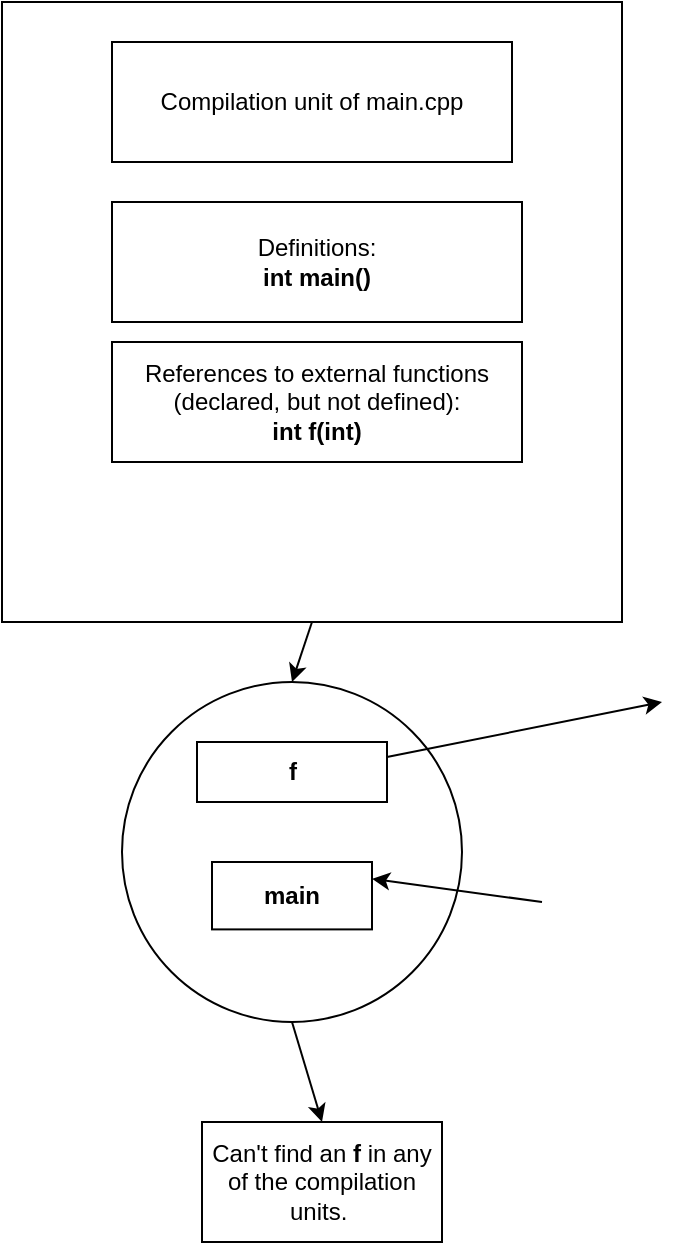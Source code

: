 <mxfile version="21.7.4" type="device">
  <diagram name="Page-1" id="mz0K3IEcQmQy3VDoT_oy">
    <mxGraphModel dx="988" dy="593" grid="1" gridSize="10" guides="1" tooltips="1" connect="1" arrows="1" fold="1" page="1" pageScale="1" pageWidth="850" pageHeight="1100" math="0" shadow="0">
      <root>
        <mxCell id="0" />
        <mxCell id="1" parent="0" />
        <mxCell id="kUE7Anu8ZaF_NScLpF4x-4" value="" style="group" parent="1" vertex="1" connectable="0">
          <mxGeometry x="30" y="10" width="310" height="310" as="geometry" />
        </mxCell>
        <mxCell id="kUE7Anu8ZaF_NScLpF4x-2" value="" style="whiteSpace=wrap;html=1;aspect=fixed;movable=1;resizable=1;rotatable=1;deletable=1;editable=1;locked=0;connectable=1;" parent="kUE7Anu8ZaF_NScLpF4x-4" vertex="1">
          <mxGeometry width="310" height="310" as="geometry" />
        </mxCell>
        <mxCell id="kUE7Anu8ZaF_NScLpF4x-3" value="Compilation unit of main.cpp" style="rounded=0;whiteSpace=wrap;html=1;movable=1;resizable=1;rotatable=1;deletable=1;editable=1;locked=0;connectable=1;" parent="kUE7Anu8ZaF_NScLpF4x-4" vertex="1">
          <mxGeometry x="55" y="20" width="200" height="60" as="geometry" />
        </mxCell>
        <mxCell id="kUE7Anu8ZaF_NScLpF4x-5" value="Definitions:&lt;br&gt;&lt;b&gt;int main()&lt;br&gt;&lt;/b&gt;" style="rounded=0;whiteSpace=wrap;html=1;" parent="kUE7Anu8ZaF_NScLpF4x-4" vertex="1">
          <mxGeometry x="55" y="100" width="205" height="60" as="geometry" />
        </mxCell>
        <mxCell id="kUE7Anu8ZaF_NScLpF4x-6" value="References to external functions (declared, but not defined):&lt;br&gt;&lt;b&gt;int f(int)&lt;/b&gt;" style="rounded=0;whiteSpace=wrap;html=1;" parent="kUE7Anu8ZaF_NScLpF4x-4" vertex="1">
          <mxGeometry x="55" y="170" width="205" height="60" as="geometry" />
        </mxCell>
        <mxCell id="kUE7Anu8ZaF_NScLpF4x-18" value="" style="group" parent="1" vertex="1" connectable="0">
          <mxGeometry x="90" y="343.7" width="263.35" height="176.3" as="geometry" />
        </mxCell>
        <mxCell id="kUE7Anu8ZaF_NScLpF4x-12" value="" style="ellipse;whiteSpace=wrap;html=1;aspect=fixed;" parent="kUE7Anu8ZaF_NScLpF4x-18" vertex="1">
          <mxGeometry y="6.3" width="170" height="170" as="geometry" />
        </mxCell>
        <mxCell id="kUE7Anu8ZaF_NScLpF4x-16" value="&lt;b&gt;f&lt;br&gt;&lt;/b&gt;" style="rounded=0;whiteSpace=wrap;html=1;" parent="kUE7Anu8ZaF_NScLpF4x-18" vertex="1">
          <mxGeometry x="37.5" y="36.3" width="95" height="30" as="geometry" />
        </mxCell>
        <mxCell id="kUE7Anu8ZaF_NScLpF4x-44" value="&lt;b&gt;main&lt;/b&gt;" style="rounded=0;whiteSpace=wrap;html=1;" parent="kUE7Anu8ZaF_NScLpF4x-18" vertex="1">
          <mxGeometry x="45" y="96.3" width="80" height="33.7" as="geometry" />
        </mxCell>
        <mxCell id="kUE7Anu8ZaF_NScLpF4x-45" value="" style="endArrow=classic;html=1;rounded=0;entryX=1;entryY=0.25;entryDx=0;entryDy=0;" parent="kUE7Anu8ZaF_NScLpF4x-18" target="kUE7Anu8ZaF_NScLpF4x-44" edge="1">
          <mxGeometry width="50" height="50" relative="1" as="geometry">
            <mxPoint x="210" y="116.3" as="sourcePoint" />
            <mxPoint x="190" y="156.3" as="targetPoint" />
          </mxGeometry>
        </mxCell>
        <mxCell id="Eg9tf3B3EHdBYtTlRTTR-1" value="" style="endArrow=classic;html=1;rounded=0;exitX=1;exitY=0.25;exitDx=0;exitDy=0;" parent="kUE7Anu8ZaF_NScLpF4x-18" source="kUE7Anu8ZaF_NScLpF4x-16" edge="1">
          <mxGeometry width="50" height="50" relative="1" as="geometry">
            <mxPoint x="200" y="26.3" as="sourcePoint" />
            <mxPoint x="270" y="16.3" as="targetPoint" />
          </mxGeometry>
        </mxCell>
        <mxCell id="kUE7Anu8ZaF_NScLpF4x-23" value="" style="curved=1;endArrow=classic;html=1;rounded=0;exitX=0.5;exitY=1;exitDx=0;exitDy=0;entryX=0.5;entryY=0;entryDx=0;entryDy=0;" parent="1" source="kUE7Anu8ZaF_NScLpF4x-2" target="kUE7Anu8ZaF_NScLpF4x-12" edge="1">
          <mxGeometry width="50" height="50" relative="1" as="geometry">
            <mxPoint x="390" y="400" as="sourcePoint" />
            <mxPoint x="440" y="350" as="targetPoint" />
            <Array as="points" />
          </mxGeometry>
        </mxCell>
        <mxCell id="kUE7Anu8ZaF_NScLpF4x-30" value="" style="endArrow=classic;html=1;rounded=0;exitX=0.5;exitY=1;exitDx=0;exitDy=0;entryX=0.5;entryY=0;entryDx=0;entryDy=0;" parent="1" source="kUE7Anu8ZaF_NScLpF4x-12" target="Eg9tf3B3EHdBYtTlRTTR-2" edge="1">
          <mxGeometry width="50" height="50" relative="1" as="geometry">
            <mxPoint x="450" y="550" as="sourcePoint" />
            <mxPoint x="296.612" y="546.612" as="targetPoint" />
          </mxGeometry>
        </mxCell>
        <mxCell id="Eg9tf3B3EHdBYtTlRTTR-2" value="Can&#39;t find an &lt;b&gt;f &lt;/b&gt;in any of the compilation units.&amp;nbsp;" style="rounded=0;whiteSpace=wrap;html=1;" parent="1" vertex="1">
          <mxGeometry x="130" y="570" width="120" height="60" as="geometry" />
        </mxCell>
      </root>
    </mxGraphModel>
  </diagram>
</mxfile>

